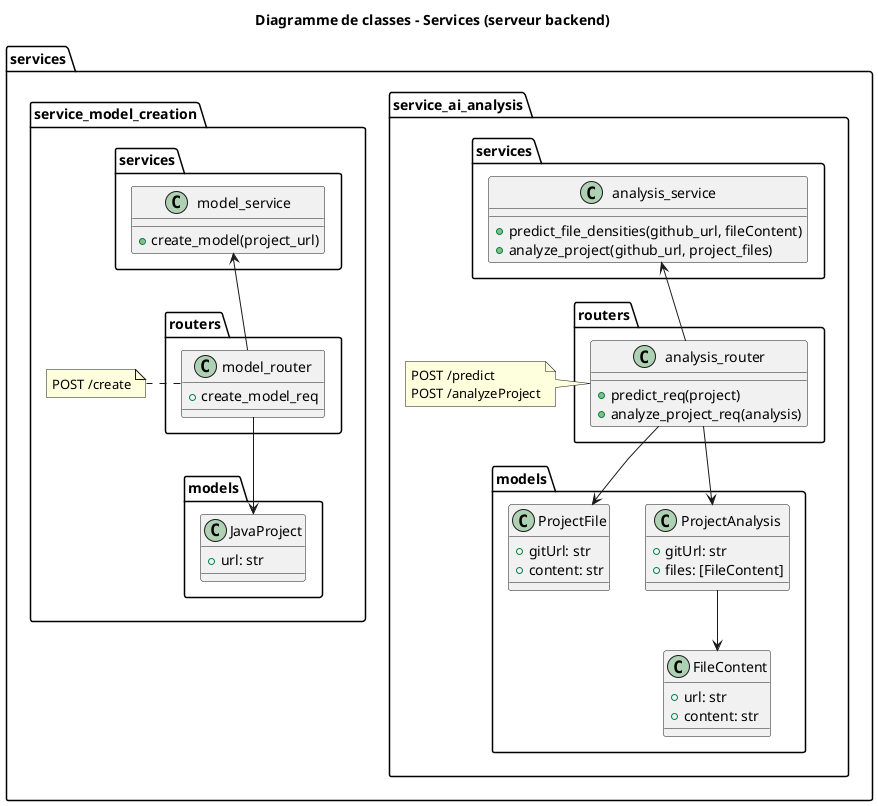 @startuml classes - services
skinparam linetype polyline

title Diagramme de classes - Services (serveur backend)

package services {
    package service_ai_analysis {

        package models {
            class ProjectAnalysis {
                +gitUrl: str
                +files: [FileContent]
            }

            class FileContent {
                +url: str
                +content: str
            }

            class ProjectFile {
                +gitUrl: str
                +content: str
            }

            ProjectAnalysis --> FileContent
        }

        package routers {
            class analysis_router {
                +predict_req(project)
                +analyze_project_req(analysis)
            }
        }

        note left of  analysis_router
            POST /predict
            POST /analyzeProject
        end note

        package services {
            class analysis_service {
                +predict_file_densities(github_url, fileContent)
                +analyze_project(github_url, project_files)
            }
        }

        analysis_router -d-> ProjectAnalysis
        analysis_router -d-> ProjectFile
        analysis_router -u-> analysis_service
    }

    package service_model_creation {
        package models {
            class JavaProject {
                +url: str
            }
        }

        package routers {
            class model_router {
                +create_model_req
            }
        }

        note right of  model_router
            POST /create
        end note

        package services {
            class model_service {
                +create_model(project_url)
            }
        }

        model_router --> JavaProject
        model_router -u-> model_service
    }
}

@enduml